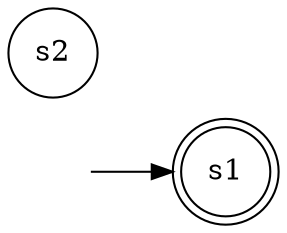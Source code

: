 digraph A3 {
	/* configuracoes de design e layout */
	node [shape = circle];
	rankdir = "LR";

	/* estado inicial */
	x [style = invis];
	x -> s1;

	/* estados finais */
	s1 [shape = doublecircle];

	/* outros estados */
	s2;
}